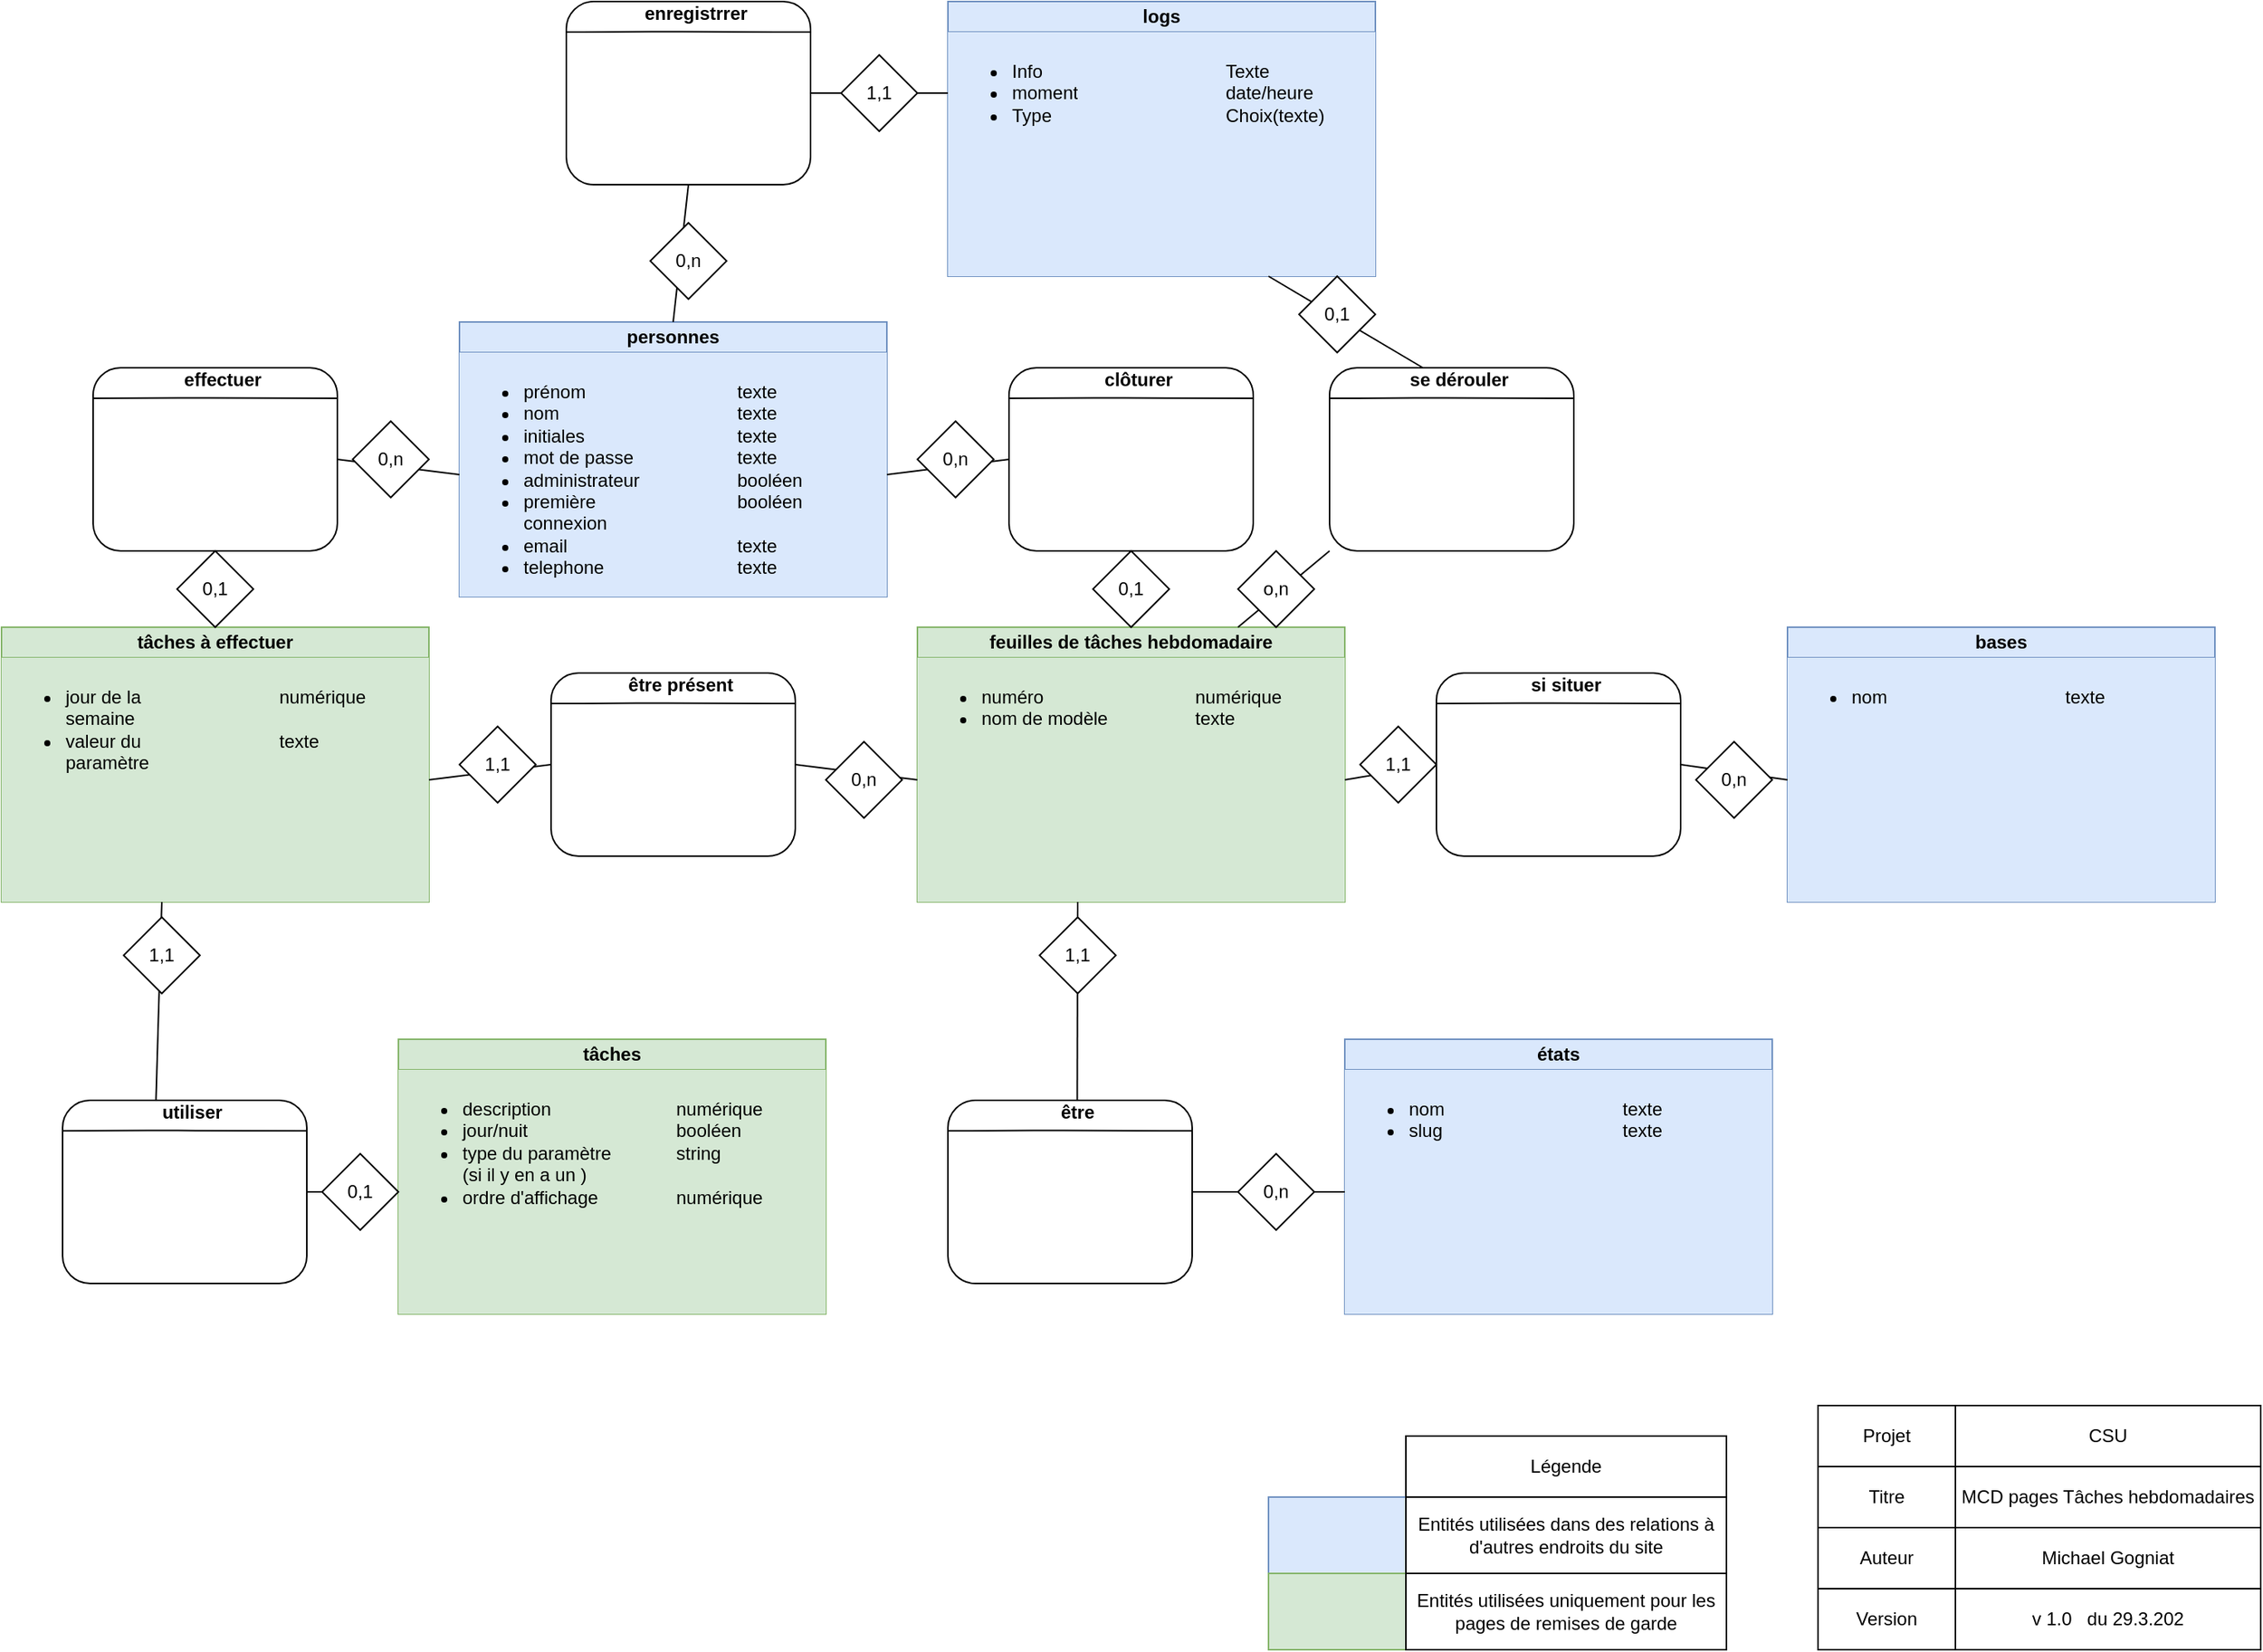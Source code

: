 <mxfile version="14.4.3" type="device"><diagram id="kCFvrSDgTSwZs-9DBKdq" name="Page-1"><mxGraphModel dx="5946" dy="2351" grid="1" gridSize="10" guides="1" tooltips="1" connect="1" arrows="1" fold="1" page="1" pageScale="1" pageWidth="1920" pageHeight="1200" math="0" shadow="0"><root><mxCell id="0"/><mxCell id="1" parent="0"/><mxCell id="uxbM6FC8pAgQJoMiEQ_j-111" value="Projet" style="rounded=0;whiteSpace=wrap;html=1;labelBackgroundColor=none;align=center;" parent="1" vertex="1"><mxGeometry x="-2520" y="-200" width="90" height="40" as="geometry"/></mxCell><mxCell id="uxbM6FC8pAgQJoMiEQ_j-113" value="Titre" style="rounded=0;whiteSpace=wrap;html=1;labelBackgroundColor=none;" parent="1" vertex="1"><mxGeometry x="-2520" y="-160" width="90" height="40" as="geometry"/></mxCell><mxCell id="uxbM6FC8pAgQJoMiEQ_j-114" value="Auteur" style="rounded=0;whiteSpace=wrap;html=1;labelBackgroundColor=none;" parent="1" vertex="1"><mxGeometry x="-2520" y="-120" width="90" height="40" as="geometry"/></mxCell><mxCell id="uxbM6FC8pAgQJoMiEQ_j-115" value="Version" style="rounded=0;whiteSpace=wrap;html=1;labelBackgroundColor=none;" parent="1" vertex="1"><mxGeometry x="-2520" y="-80" width="90" height="40" as="geometry"/></mxCell><mxCell id="uxbM6FC8pAgQJoMiEQ_j-116" value="MCD pages Tâches hebdomadaires" style="rounded=0;whiteSpace=wrap;html=1;labelBackgroundColor=none;align=center;" parent="1" vertex="1"><mxGeometry x="-2430" y="-160" width="200" height="40" as="geometry"/></mxCell><mxCell id="uxbM6FC8pAgQJoMiEQ_j-117" value="CSU" style="rounded=0;whiteSpace=wrap;html=1;labelBackgroundColor=none;" parent="1" vertex="1"><mxGeometry x="-2430" y="-200" width="200" height="40" as="geometry"/></mxCell><mxCell id="uxbM6FC8pAgQJoMiEQ_j-118" value="v 1.0&amp;nbsp; &amp;nbsp;du 29.3.202" style="rounded=0;whiteSpace=wrap;html=1;labelBackgroundColor=none;" parent="1" vertex="1"><mxGeometry x="-2430" y="-80" width="200" height="40" as="geometry"/></mxCell><mxCell id="uxbM6FC8pAgQJoMiEQ_j-119" value="Michael Gogniat" style="rounded=0;whiteSpace=wrap;html=1;labelBackgroundColor=none;" parent="1" vertex="1"><mxGeometry x="-2430" y="-120" width="200" height="40" as="geometry"/></mxCell><mxCell id="6km4f45n5zLwMDYIi9ON-10" value="&lt;div style=&quot;box-sizing: border-box ; width: 100% ; padding: 2px&quot;&gt;cv&lt;/div&gt;" style="verticalAlign=top;align=center;overflow=fill;html=1;rounded=0;shadow=0;comic=0;labelBackgroundColor=none;strokeColor=#82b366;strokeWidth=1;fillColor=#d5e8d4;fontFamily=Verdana;fontSize=12;" parent="1" vertex="1"><mxGeometry x="-3110" y="-710" width="280" height="180" as="geometry"/></mxCell><mxCell id="6km4f45n5zLwMDYIi9ON-11" value="&lt;b&gt;feuilles de tâches hebdomadaire&lt;/b&gt;" style="rounded=0;whiteSpace=wrap;html=1;fillColor=#d5e8d4;strokeColor=#82b366;" parent="1" vertex="1"><mxGeometry x="-3110" y="-710" width="280" height="20" as="geometry"/></mxCell><mxCell id="6km4f45n5zLwMDYIi9ON-12" value="&lt;ul&gt;&lt;li&gt;numéro&lt;/li&gt;&lt;li&gt;nom de modèle&lt;/li&gt;&lt;/ul&gt;" style="text;fillColor=#d5e8d4;html=1;whiteSpace=wrap;verticalAlign=top;overflow=hidden;" parent="1" vertex="1"><mxGeometry x="-3110" y="-690" width="140" height="160" as="geometry"/></mxCell><mxCell id="6km4f45n5zLwMDYIi9ON-13" value="&lt;ul&gt;&lt;li&gt;numérique&lt;/li&gt;&lt;li&gt;texte&lt;/li&gt;&lt;/ul&gt;" style="text;fillColor=#d5e8d4;html=1;whiteSpace=wrap;verticalAlign=top;overflow=hidden;" parent="1" vertex="1"><mxGeometry x="-2970" y="-690" width="140" height="160" as="geometry"/></mxCell><mxCell id="6km4f45n5zLwMDYIi9ON-14" value="" style="rounded=0;whiteSpace=wrap;html=1;fillColor=#d5e8d4;strokeColor=none;" parent="1" vertex="1"><mxGeometry x="-2970" y="-680" width="40" height="140" as="geometry"/></mxCell><mxCell id="6km4f45n5zLwMDYIi9ON-207" value="" style="rounded=0;whiteSpace=wrap;html=1;labelBackgroundColor=none;fillColor=#dae8fc;strokeColor=#6c8ebf;" parent="1" vertex="1"><mxGeometry x="-2880" y="-140" width="90" height="50" as="geometry"/></mxCell><mxCell id="6km4f45n5zLwMDYIi9ON-210" value="Entités utilisées dans des relations à d'autres endroits du site" style="rounded=0;whiteSpace=wrap;html=1;labelBackgroundColor=none;align=center;" parent="1" vertex="1"><mxGeometry x="-2790" y="-140" width="210" height="50" as="geometry"/></mxCell><mxCell id="6km4f45n5zLwMDYIi9ON-211" value="Légende" style="rounded=0;whiteSpace=wrap;html=1;labelBackgroundColor=none;" parent="1" vertex="1"><mxGeometry x="-2790" y="-180" width="210" height="40" as="geometry"/></mxCell><mxCell id="6km4f45n5zLwMDYIi9ON-214" value="" style="rounded=0;whiteSpace=wrap;html=1;labelBackgroundColor=none;fillColor=#d5e8d4;strokeColor=#82b366;" parent="1" vertex="1"><mxGeometry x="-2880" y="-90" width="90" height="50" as="geometry"/></mxCell><mxCell id="6km4f45n5zLwMDYIi9ON-215" value="Entités utilisées uniquement pour les pages de remises de garde" style="rounded=0;whiteSpace=wrap;html=1;labelBackgroundColor=none;align=center;" parent="1" vertex="1"><mxGeometry x="-2790" y="-90" width="210" height="50" as="geometry"/></mxCell><mxCell id="GlmSHvN99xaQFCz1haC4-1" value="&lt;div style=&quot;box-sizing: border-box ; width: 100% ; padding: 2px&quot;&gt;c&lt;/div&gt;" style="verticalAlign=top;align=center;overflow=fill;html=1;rounded=0;shadow=0;comic=0;labelBackgroundColor=none;strokeColor=#6c8ebf;strokeWidth=1;fillColor=#dae8fc;fontFamily=Verdana;fontSize=12;" vertex="1" parent="1"><mxGeometry x="-3410" y="-910" width="280" height="180" as="geometry"/></mxCell><mxCell id="GlmSHvN99xaQFCz1haC4-2" value="&lt;b&gt;personnes&lt;/b&gt;" style="rounded=0;whiteSpace=wrap;html=1;fillColor=#dae8fc;strokeColor=#6C8EBF;" vertex="1" parent="1"><mxGeometry x="-3410" y="-910" width="280" height="20" as="geometry"/></mxCell><mxCell id="GlmSHvN99xaQFCz1haC4-3" value="&lt;ul&gt;&lt;li&gt;prénom&lt;/li&gt;&lt;li&gt;nom&lt;/li&gt;&lt;li&gt;initiales&lt;/li&gt;&lt;li&gt;mot de passe&lt;/li&gt;&lt;li&gt;administrateur&lt;/li&gt;&lt;li&gt;première connexion&lt;/li&gt;&lt;li&gt;email&lt;/li&gt;&lt;li&gt;telephone&lt;/li&gt;&lt;/ul&gt;" style="text;fillColor=#dae8fc;html=1;whiteSpace=wrap;verticalAlign=top;overflow=hidden;" vertex="1" parent="1"><mxGeometry x="-3410" y="-890" width="140" height="160" as="geometry"/></mxCell><mxCell id="GlmSHvN99xaQFCz1haC4-4" value="&lt;ul&gt;&lt;li&gt;texte&lt;/li&gt;&lt;li&gt;texte&lt;/li&gt;&lt;li&gt;texte&lt;/li&gt;&lt;li&gt;texte&lt;/li&gt;&lt;li&gt;booléen&lt;/li&gt;&lt;li&gt;booléen&lt;/li&gt;&lt;li&gt;&amp;nbsp;&lt;/li&gt;&lt;li&gt;texte&lt;/li&gt;&lt;li&gt;texte&lt;/li&gt;&lt;/ul&gt;" style="text;fillColor=#dae8fc;html=1;whiteSpace=wrap;verticalAlign=top;overflow=hidden;" vertex="1" parent="1"><mxGeometry x="-3270" y="-890" width="140" height="160" as="geometry"/></mxCell><mxCell id="GlmSHvN99xaQFCz1haC4-5" value="" style="rounded=0;whiteSpace=wrap;html=1;fillColor=#dae8fc;strokeColor=none;" vertex="1" parent="1"><mxGeometry x="-3270" y="-880" width="40" height="140" as="geometry"/></mxCell><mxCell id="GlmSHvN99xaQFCz1haC4-6" value="&lt;div style=&quot;box-sizing: border-box ; width: 100% ; padding: 2px&quot;&gt;c&lt;/div&gt;" style="verticalAlign=top;align=center;overflow=fill;html=1;rounded=0;shadow=0;comic=0;labelBackgroundColor=none;strokeColor=#6c8ebf;strokeWidth=1;fillColor=#dae8fc;fontFamily=Verdana;fontSize=12;" vertex="1" parent="1"><mxGeometry x="-2540" y="-710" width="280" height="180" as="geometry"/></mxCell><mxCell id="GlmSHvN99xaQFCz1haC4-7" value="&lt;b&gt;bases&lt;/b&gt;" style="rounded=0;whiteSpace=wrap;html=1;fillColor=#dae8fc;strokeColor=#6C8EBF;" vertex="1" parent="1"><mxGeometry x="-2540" y="-710" width="280" height="20" as="geometry"/></mxCell><mxCell id="GlmSHvN99xaQFCz1haC4-8" value="&lt;ul&gt;&lt;li&gt;nom&lt;/li&gt;&lt;/ul&gt;" style="text;fillColor=#dae8fc;html=1;whiteSpace=wrap;verticalAlign=top;overflow=hidden;" vertex="1" parent="1"><mxGeometry x="-2540" y="-690" width="140" height="160" as="geometry"/></mxCell><mxCell id="GlmSHvN99xaQFCz1haC4-9" value="&lt;ul&gt;&lt;li&gt;texte&lt;br&gt;&lt;/li&gt;&lt;/ul&gt;" style="text;fillColor=#dae8fc;html=1;whiteSpace=wrap;verticalAlign=top;overflow=hidden;" vertex="1" parent="1"><mxGeometry x="-2400" y="-690" width="140" height="160" as="geometry"/></mxCell><mxCell id="GlmSHvN99xaQFCz1haC4-10" value="" style="rounded=0;whiteSpace=wrap;html=1;fillColor=#dae8fc;strokeColor=none;" vertex="1" parent="1"><mxGeometry x="-2400" y="-680" width="40" height="140" as="geometry"/></mxCell><mxCell id="GlmSHvN99xaQFCz1haC4-16" value="&lt;div style=&quot;box-sizing: border-box ; width: 100% ; padding: 2px&quot;&gt;c&lt;/div&gt;" style="verticalAlign=top;align=center;overflow=fill;html=1;rounded=0;shadow=0;comic=0;labelBackgroundColor=none;strokeColor=#6c8ebf;strokeWidth=1;fillColor=#dae8fc;fontFamily=Verdana;fontSize=12;" vertex="1" parent="1"><mxGeometry x="-2830" y="-440" width="280" height="180" as="geometry"/></mxCell><mxCell id="GlmSHvN99xaQFCz1haC4-17" value="&lt;b&gt;états&lt;/b&gt;" style="rounded=0;whiteSpace=wrap;html=1;fillColor=#dae8fc;strokeColor=#6c8ebf;" vertex="1" parent="1"><mxGeometry x="-2830" y="-440" width="280" height="20" as="geometry"/></mxCell><mxCell id="GlmSHvN99xaQFCz1haC4-18" value="&lt;ul&gt;&lt;li&gt;nom&lt;/li&gt;&lt;li&gt;slug&lt;/li&gt;&lt;/ul&gt;" style="text;fillColor=#dae8fc;html=1;whiteSpace=wrap;verticalAlign=top;overflow=hidden;" vertex="1" parent="1"><mxGeometry x="-2830" y="-420" width="140" height="160" as="geometry"/></mxCell><mxCell id="GlmSHvN99xaQFCz1haC4-19" value="&lt;ul&gt;&lt;li&gt;texte&lt;br&gt;&lt;/li&gt;&lt;li&gt;texte&lt;/li&gt;&lt;/ul&gt;" style="text;fillColor=#dae8fc;html=1;whiteSpace=wrap;verticalAlign=top;overflow=hidden;" vertex="1" parent="1"><mxGeometry x="-2690" y="-420" width="140" height="160" as="geometry"/></mxCell><mxCell id="GlmSHvN99xaQFCz1haC4-20" value="" style="rounded=0;whiteSpace=wrap;html=1;fillColor=#dae8fc;strokeColor=none;" vertex="1" parent="1"><mxGeometry x="-2690" y="-410" width="40" height="140" as="geometry"/></mxCell><mxCell id="GlmSHvN99xaQFCz1haC4-24" value="&lt;div style=&quot;box-sizing: border-box ; width: 100% ; padding: 2px&quot;&gt;cv&lt;/div&gt;" style="verticalAlign=top;align=center;overflow=fill;html=1;rounded=0;shadow=0;comic=0;labelBackgroundColor=none;strokeColor=#6c8ebf;strokeWidth=1;fillColor=#dae8fc;fontFamily=Verdana;fontSize=12;" vertex="1" parent="1"><mxGeometry x="-3090" y="-1120" width="280" height="180" as="geometry"/></mxCell><mxCell id="GlmSHvN99xaQFCz1haC4-25" value="&lt;b&gt;logs&lt;/b&gt;" style="rounded=0;whiteSpace=wrap;html=1;fillColor=#dae8fc;strokeColor=#6c8ebf;" vertex="1" parent="1"><mxGeometry x="-3090" y="-1120" width="280" height="20" as="geometry"/></mxCell><mxCell id="GlmSHvN99xaQFCz1haC4-26" value="&lt;ul&gt;&lt;li&gt;Info&lt;/li&gt;&lt;li&gt;moment&lt;/li&gt;&lt;li&gt;Type&lt;/li&gt;&lt;/ul&gt;" style="text;fillColor=#dae8fc;html=1;whiteSpace=wrap;verticalAlign=top;overflow=hidden;" vertex="1" parent="1"><mxGeometry x="-3090" y="-1100" width="140" height="160" as="geometry"/></mxCell><mxCell id="GlmSHvN99xaQFCz1haC4-27" value="&lt;ul&gt;&lt;li&gt;Texte&lt;/li&gt;&lt;li&gt;date/heure&lt;/li&gt;&lt;li&gt;Choix(texte)&lt;/li&gt;&lt;/ul&gt;" style="text;fillColor=#dae8fc;html=1;whiteSpace=wrap;verticalAlign=top;overflow=hidden;" vertex="1" parent="1"><mxGeometry x="-2950" y="-1100" width="140" height="160" as="geometry"/></mxCell><mxCell id="GlmSHvN99xaQFCz1haC4-28" value="" style="rounded=0;whiteSpace=wrap;html=1;fillColor=#dae8fc;strokeColor=none;" vertex="1" parent="1"><mxGeometry x="-2950" y="-1090" width="40" height="140" as="geometry"/></mxCell><mxCell id="GlmSHvN99xaQFCz1haC4-29" value="&lt;div style=&quot;box-sizing: border-box ; width: 100% ; padding: 2px&quot;&gt;cv&lt;/div&gt;" style="verticalAlign=top;align=center;overflow=fill;html=1;rounded=0;shadow=0;comic=0;labelBackgroundColor=none;strokeColor=#82b366;strokeWidth=1;fillColor=#d5e8d4;fontFamily=Verdana;fontSize=12;" vertex="1" parent="1"><mxGeometry x="-3450" y="-440" width="280" height="180" as="geometry"/></mxCell><mxCell id="GlmSHvN99xaQFCz1haC4-30" value="&lt;b&gt;tâches&lt;/b&gt;" style="rounded=0;whiteSpace=wrap;html=1;fillColor=#d5e8d4;strokeColor=#82b366;" vertex="1" parent="1"><mxGeometry x="-3450" y="-440" width="280" height="20" as="geometry"/></mxCell><mxCell id="GlmSHvN99xaQFCz1haC4-31" value="&lt;ul&gt;&lt;li&gt;description&lt;/li&gt;&lt;li&gt;jour/nuit&lt;/li&gt;&lt;li&gt;type du paramètre (si il y en a un )&lt;/li&gt;&lt;li&gt;ordre d'affichage&lt;/li&gt;&lt;/ul&gt;" style="text;fillColor=#d5e8d4;html=1;whiteSpace=wrap;verticalAlign=top;overflow=hidden;" vertex="1" parent="1"><mxGeometry x="-3450" y="-420" width="140" height="160" as="geometry"/></mxCell><mxCell id="GlmSHvN99xaQFCz1haC4-32" value="&lt;ul&gt;&lt;li&gt;numérique&lt;/li&gt;&lt;li&gt;booléen&lt;/li&gt;&lt;li&gt;string&lt;/li&gt;&lt;li&gt;&amp;nbsp;&lt;/li&gt;&lt;li&gt;numérique&lt;/li&gt;&lt;/ul&gt;" style="text;fillColor=#d5e8d4;html=1;whiteSpace=wrap;verticalAlign=top;overflow=hidden;" vertex="1" parent="1"><mxGeometry x="-3310" y="-420" width="140" height="160" as="geometry"/></mxCell><mxCell id="GlmSHvN99xaQFCz1haC4-33" value="" style="rounded=0;whiteSpace=wrap;html=1;fillColor=#d5e8d4;strokeColor=none;" vertex="1" parent="1"><mxGeometry x="-3310" y="-410" width="40" height="140" as="geometry"/></mxCell><mxCell id="GlmSHvN99xaQFCz1haC4-36" value="" style="endArrow=none;html=1;entryX=1;entryY=0.5;entryDx=0;entryDy=0;exitX=0;exitY=0.5;exitDx=0;exitDy=0;" edge="1" parent="1" source="GlmSHvN99xaQFCz1haC4-18" target="GlmSHvN99xaQFCz1haC4-76"><mxGeometry width="50" height="50" relative="1" as="geometry"><mxPoint x="-2960.0" y="-700" as="sourcePoint"/><mxPoint x="-2960.0" y="-840" as="targetPoint"/></mxGeometry></mxCell><mxCell id="GlmSHvN99xaQFCz1haC4-37" value="c" style="group" vertex="1" connectable="0" parent="1"><mxGeometry x="-3670" y="-400" width="160" height="120" as="geometry"/></mxCell><mxCell id="GlmSHvN99xaQFCz1haC4-38" value="" style="rounded=1;whiteSpace=wrap;html=1;" vertex="1" parent="GlmSHvN99xaQFCz1haC4-37"><mxGeometry width="160" height="120" as="geometry"/></mxCell><mxCell id="GlmSHvN99xaQFCz1haC4-39" value="&lt;b&gt;utiliser&lt;/b&gt;" style="text;html=1;strokeColor=none;fillColor=none;align=center;verticalAlign=middle;whiteSpace=wrap;rounded=0;" vertex="1" parent="GlmSHvN99xaQFCz1haC4-37"><mxGeometry x="37.647" width="94.118" height="16.002" as="geometry"/></mxCell><mxCell id="GlmSHvN99xaQFCz1haC4-40" value="" style="endArrow=none;html=1;entryX=1;entryY=0.167;entryDx=0;entryDy=0;entryPerimeter=0;exitX=0;exitY=0.167;exitDx=0;exitDy=0;exitPerimeter=0;" edge="1" parent="GlmSHvN99xaQFCz1haC4-37" source="GlmSHvN99xaQFCz1haC4-38" target="GlmSHvN99xaQFCz1haC4-38"><mxGeometry width="50" height="50" relative="1" as="geometry"><mxPoint x="386.667" y="-204" as="sourcePoint"/><mxPoint x="480" y="-204" as="targetPoint"/><Array as="points"><mxPoint x="65.882" y="19.765"/></Array></mxGeometry></mxCell><mxCell id="GlmSHvN99xaQFCz1haC4-41" value="&lt;div style=&quot;box-sizing: border-box ; width: 100% ; padding: 2px&quot;&gt;cv&lt;/div&gt;" style="verticalAlign=top;align=center;overflow=fill;html=1;rounded=0;shadow=0;comic=0;labelBackgroundColor=none;strokeColor=#82b366;strokeWidth=1;fillColor=#d5e8d4;fontFamily=Verdana;fontSize=12;" vertex="1" parent="1"><mxGeometry x="-3710" y="-710" width="280" height="180" as="geometry"/></mxCell><mxCell id="GlmSHvN99xaQFCz1haC4-42" value="&lt;b&gt;tâches à effectuer&lt;/b&gt;" style="rounded=0;whiteSpace=wrap;html=1;fillColor=#d5e8d4;strokeColor=#82b366;" vertex="1" parent="1"><mxGeometry x="-3710" y="-710" width="280" height="20" as="geometry"/></mxCell><mxCell id="GlmSHvN99xaQFCz1haC4-43" value="&lt;ul&gt;&lt;li&gt;jour de la semaine&lt;/li&gt;&lt;li&gt;valeur du paramètre&lt;/li&gt;&lt;/ul&gt;" style="text;fillColor=#d5e8d4;html=1;whiteSpace=wrap;verticalAlign=top;overflow=hidden;" vertex="1" parent="1"><mxGeometry x="-3710" y="-690" width="140" height="160" as="geometry"/></mxCell><mxCell id="GlmSHvN99xaQFCz1haC4-44" value="&lt;ul&gt;&lt;li&gt;numérique&lt;/li&gt;&lt;li&gt;&amp;nbsp;&lt;/li&gt;&lt;li&gt;texte&lt;/li&gt;&lt;/ul&gt;" style="text;fillColor=#d5e8d4;html=1;whiteSpace=wrap;verticalAlign=top;overflow=hidden;" vertex="1" parent="1"><mxGeometry x="-3570" y="-690" width="140" height="160" as="geometry"/></mxCell><mxCell id="GlmSHvN99xaQFCz1haC4-45" value="" style="rounded=0;whiteSpace=wrap;html=1;fillColor=#d5e8d4;strokeColor=none;" vertex="1" parent="1"><mxGeometry x="-3570" y="-680" width="40" height="140" as="geometry"/></mxCell><mxCell id="GlmSHvN99xaQFCz1haC4-46" value="c" style="group" vertex="1" connectable="0" parent="1"><mxGeometry x="-3350" y="-680" width="160" height="120" as="geometry"/></mxCell><mxCell id="GlmSHvN99xaQFCz1haC4-47" value="" style="rounded=1;whiteSpace=wrap;html=1;" vertex="1" parent="GlmSHvN99xaQFCz1haC4-46"><mxGeometry width="160" height="120" as="geometry"/></mxCell><mxCell id="GlmSHvN99xaQFCz1haC4-48" value="&lt;b&gt;être présent&lt;/b&gt;" style="text;html=1;strokeColor=none;fillColor=none;align=center;verticalAlign=middle;whiteSpace=wrap;rounded=0;" vertex="1" parent="GlmSHvN99xaQFCz1haC4-46"><mxGeometry x="37.647" width="94.118" height="16.002" as="geometry"/></mxCell><mxCell id="GlmSHvN99xaQFCz1haC4-49" value="" style="endArrow=none;html=1;entryX=1;entryY=0.167;entryDx=0;entryDy=0;entryPerimeter=0;exitX=0;exitY=0.167;exitDx=0;exitDy=0;exitPerimeter=0;" edge="1" parent="GlmSHvN99xaQFCz1haC4-46" source="GlmSHvN99xaQFCz1haC4-47" target="GlmSHvN99xaQFCz1haC4-47"><mxGeometry width="50" height="50" relative="1" as="geometry"><mxPoint x="386.667" y="-204" as="sourcePoint"/><mxPoint x="480" y="-204" as="targetPoint"/><Array as="points"><mxPoint x="65.882" y="19.765"/></Array></mxGeometry></mxCell><mxCell id="GlmSHvN99xaQFCz1haC4-50" value="c" style="group" vertex="1" connectable="0" parent="1"><mxGeometry x="-3650" y="-880" width="160" height="120" as="geometry"/></mxCell><mxCell id="GlmSHvN99xaQFCz1haC4-51" value="" style="rounded=1;whiteSpace=wrap;html=1;" vertex="1" parent="GlmSHvN99xaQFCz1haC4-50"><mxGeometry width="160" height="120" as="geometry"/></mxCell><mxCell id="GlmSHvN99xaQFCz1haC4-52" value="&lt;b&gt;effectuer&lt;/b&gt;" style="text;html=1;strokeColor=none;fillColor=none;align=center;verticalAlign=middle;whiteSpace=wrap;rounded=0;" vertex="1" parent="GlmSHvN99xaQFCz1haC4-50"><mxGeometry x="37.647" width="94.118" height="16.002" as="geometry"/></mxCell><mxCell id="GlmSHvN99xaQFCz1haC4-53" value="" style="endArrow=none;html=1;entryX=1;entryY=0.167;entryDx=0;entryDy=0;entryPerimeter=0;exitX=0;exitY=0.167;exitDx=0;exitDy=0;exitPerimeter=0;" edge="1" parent="GlmSHvN99xaQFCz1haC4-50" source="GlmSHvN99xaQFCz1haC4-51" target="GlmSHvN99xaQFCz1haC4-51"><mxGeometry width="50" height="50" relative="1" as="geometry"><mxPoint x="386.667" y="-204" as="sourcePoint"/><mxPoint x="480" y="-204" as="targetPoint"/><Array as="points"><mxPoint x="65.882" y="19.765"/></Array></mxGeometry></mxCell><mxCell id="GlmSHvN99xaQFCz1haC4-54" value="c" style="group" vertex="1" connectable="0" parent="1"><mxGeometry x="-3050" y="-880" width="160" height="120" as="geometry"/></mxCell><mxCell id="GlmSHvN99xaQFCz1haC4-55" value="" style="rounded=1;whiteSpace=wrap;html=1;" vertex="1" parent="GlmSHvN99xaQFCz1haC4-54"><mxGeometry width="160" height="120" as="geometry"/></mxCell><mxCell id="GlmSHvN99xaQFCz1haC4-56" value="&lt;b&gt;clôturer&lt;/b&gt;" style="text;html=1;strokeColor=none;fillColor=none;align=center;verticalAlign=middle;whiteSpace=wrap;rounded=0;" vertex="1" parent="GlmSHvN99xaQFCz1haC4-54"><mxGeometry x="37.647" width="94.118" height="16.002" as="geometry"/></mxCell><mxCell id="GlmSHvN99xaQFCz1haC4-57" value="" style="endArrow=none;html=1;entryX=1;entryY=0.167;entryDx=0;entryDy=0;entryPerimeter=0;exitX=0;exitY=0.167;exitDx=0;exitDy=0;exitPerimeter=0;" edge="1" parent="GlmSHvN99xaQFCz1haC4-54" source="GlmSHvN99xaQFCz1haC4-55" target="GlmSHvN99xaQFCz1haC4-55"><mxGeometry width="50" height="50" relative="1" as="geometry"><mxPoint x="386.667" y="-204" as="sourcePoint"/><mxPoint x="480" y="-204" as="targetPoint"/><Array as="points"><mxPoint x="65.882" y="19.765"/></Array></mxGeometry></mxCell><mxCell id="GlmSHvN99xaQFCz1haC4-58" value="" style="endArrow=none;html=1;entryX=0.5;entryY=1;entryDx=0;entryDy=0;exitX=0.5;exitY=0;exitDx=0;exitDy=0;" edge="1" parent="1" source="GlmSHvN99xaQFCz1haC4-42" target="GlmSHvN99xaQFCz1haC4-51"><mxGeometry width="50" height="50" relative="1" as="geometry"><mxPoint x="-3880" y="-760" as="sourcePoint"/><mxPoint x="-3830" y="-810" as="targetPoint"/></mxGeometry></mxCell><mxCell id="GlmSHvN99xaQFCz1haC4-59" value="" style="endArrow=none;html=1;entryX=1;entryY=0.5;entryDx=0;entryDy=0;exitX=0;exitY=0.5;exitDx=0;exitDy=0;" edge="1" parent="1" source="GlmSHvN99xaQFCz1haC4-3" target="GlmSHvN99xaQFCz1haC4-51"><mxGeometry width="50" height="50" relative="1" as="geometry"><mxPoint x="-3560" y="-700" as="sourcePoint"/><mxPoint x="-3550" y="-740" as="targetPoint"/></mxGeometry></mxCell><mxCell id="GlmSHvN99xaQFCz1haC4-60" value="" style="endArrow=none;html=1;entryX=1;entryY=0.5;entryDx=0;entryDy=0;exitX=0;exitY=0.5;exitDx=0;exitDy=0;" edge="1" parent="1" source="GlmSHvN99xaQFCz1haC4-55" target="GlmSHvN99xaQFCz1haC4-4"><mxGeometry width="50" height="50" relative="1" as="geometry"><mxPoint x="-3400.0" y="-800" as="sourcePoint"/><mxPoint x="-3470" y="-800" as="targetPoint"/></mxGeometry></mxCell><mxCell id="GlmSHvN99xaQFCz1haC4-61" value="" style="endArrow=none;html=1;entryX=0.5;entryY=0;entryDx=0;entryDy=0;exitX=0.5;exitY=1;exitDx=0;exitDy=0;" edge="1" parent="1" source="GlmSHvN99xaQFCz1haC4-55" target="6km4f45n5zLwMDYIi9ON-11"><mxGeometry width="50" height="50" relative="1" as="geometry"><mxPoint x="-3390.0" y="-790" as="sourcePoint"/><mxPoint x="-3460" y="-790" as="targetPoint"/></mxGeometry></mxCell><mxCell id="GlmSHvN99xaQFCz1haC4-62" value="" style="endArrow=none;html=1;entryX=1;entryY=0.5;entryDx=0;entryDy=0;exitX=0;exitY=0.5;exitDx=0;exitDy=0;" edge="1" parent="1" source="GlmSHvN99xaQFCz1haC4-47" target="GlmSHvN99xaQFCz1haC4-44"><mxGeometry width="50" height="50" relative="1" as="geometry"><mxPoint x="-3380.0" y="-780" as="sourcePoint"/><mxPoint x="-3450" y="-780" as="targetPoint"/></mxGeometry></mxCell><mxCell id="GlmSHvN99xaQFCz1haC4-63" value="" style="endArrow=none;html=1;entryX=1;entryY=0.5;entryDx=0;entryDy=0;exitX=0;exitY=0.5;exitDx=0;exitDy=0;" edge="1" parent="1" source="6km4f45n5zLwMDYIi9ON-12" target="GlmSHvN99xaQFCz1haC4-47"><mxGeometry width="50" height="50" relative="1" as="geometry"><mxPoint x="-3370.0" y="-770" as="sourcePoint"/><mxPoint x="-3440" y="-770" as="targetPoint"/></mxGeometry></mxCell><mxCell id="GlmSHvN99xaQFCz1haC4-64" value="" style="endArrow=none;html=1;entryX=0.75;entryY=1;entryDx=0;entryDy=0;exitX=0.25;exitY=0;exitDx=0;exitDy=0;" edge="1" parent="1" source="GlmSHvN99xaQFCz1haC4-39" target="GlmSHvN99xaQFCz1haC4-43"><mxGeometry width="50" height="50" relative="1" as="geometry"><mxPoint x="-3360.0" y="-760" as="sourcePoint"/><mxPoint x="-3430" y="-760" as="targetPoint"/></mxGeometry></mxCell><mxCell id="GlmSHvN99xaQFCz1haC4-65" value="" style="endArrow=none;html=1;entryX=1;entryY=0.5;entryDx=0;entryDy=0;exitX=0;exitY=0.5;exitDx=0;exitDy=0;" edge="1" parent="1" source="GlmSHvN99xaQFCz1haC4-31" target="GlmSHvN99xaQFCz1haC4-38"><mxGeometry width="50" height="50" relative="1" as="geometry"><mxPoint x="-3350.0" y="-750" as="sourcePoint"/><mxPoint x="-3420" y="-750" as="targetPoint"/></mxGeometry></mxCell><mxCell id="GlmSHvN99xaQFCz1haC4-70" value="c" style="group" vertex="1" connectable="0" parent="1"><mxGeometry x="-2840" y="-880" width="160" height="120" as="geometry"/></mxCell><mxCell id="GlmSHvN99xaQFCz1haC4-71" value="" style="rounded=1;whiteSpace=wrap;html=1;" vertex="1" parent="GlmSHvN99xaQFCz1haC4-70"><mxGeometry width="160" height="120" as="geometry"/></mxCell><mxCell id="GlmSHvN99xaQFCz1haC4-72" value="&lt;b&gt;se dérouler&lt;/b&gt;" style="text;html=1;strokeColor=none;fillColor=none;align=center;verticalAlign=middle;whiteSpace=wrap;rounded=0;" vertex="1" parent="GlmSHvN99xaQFCz1haC4-70"><mxGeometry x="37.647" width="94.118" height="16.002" as="geometry"/></mxCell><mxCell id="GlmSHvN99xaQFCz1haC4-73" value="" style="endArrow=none;html=1;entryX=1;entryY=0.167;entryDx=0;entryDy=0;entryPerimeter=0;exitX=0;exitY=0.167;exitDx=0;exitDy=0;exitPerimeter=0;" edge="1" parent="GlmSHvN99xaQFCz1haC4-70" source="GlmSHvN99xaQFCz1haC4-71" target="GlmSHvN99xaQFCz1haC4-71"><mxGeometry width="50" height="50" relative="1" as="geometry"><mxPoint x="386.667" y="-204" as="sourcePoint"/><mxPoint x="480" y="-204" as="targetPoint"/><Array as="points"><mxPoint x="65.882" y="19.765"/></Array></mxGeometry></mxCell><mxCell id="GlmSHvN99xaQFCz1haC4-75" value="c" style="group" vertex="1" connectable="0" parent="1"><mxGeometry x="-3090" y="-400" width="160" height="120" as="geometry"/></mxCell><mxCell id="GlmSHvN99xaQFCz1haC4-76" value="" style="rounded=1;whiteSpace=wrap;html=1;" vertex="1" parent="GlmSHvN99xaQFCz1haC4-75"><mxGeometry width="160" height="120" as="geometry"/></mxCell><mxCell id="GlmSHvN99xaQFCz1haC4-77" value="&lt;b&gt;être&lt;/b&gt;" style="text;html=1;strokeColor=none;fillColor=none;align=center;verticalAlign=middle;whiteSpace=wrap;rounded=0;" vertex="1" parent="GlmSHvN99xaQFCz1haC4-75"><mxGeometry x="37.647" width="94.118" height="16.002" as="geometry"/></mxCell><mxCell id="GlmSHvN99xaQFCz1haC4-78" value="" style="endArrow=none;html=1;entryX=1;entryY=0.167;entryDx=0;entryDy=0;entryPerimeter=0;exitX=0;exitY=0.167;exitDx=0;exitDy=0;exitPerimeter=0;" edge="1" parent="GlmSHvN99xaQFCz1haC4-75" source="GlmSHvN99xaQFCz1haC4-76" target="GlmSHvN99xaQFCz1haC4-76"><mxGeometry width="50" height="50" relative="1" as="geometry"><mxPoint x="386.667" y="-204" as="sourcePoint"/><mxPoint x="480" y="-204" as="targetPoint"/><Array as="points"><mxPoint x="65.882" y="19.765"/></Array></mxGeometry></mxCell><mxCell id="GlmSHvN99xaQFCz1haC4-79" value="" style="endArrow=none;html=1;entryX=0.75;entryY=1;entryDx=0;entryDy=0;exitX=0.5;exitY=0;exitDx=0;exitDy=0;" edge="1" parent="1" source="GlmSHvN99xaQFCz1haC4-77" target="6km4f45n5zLwMDYIi9ON-12"><mxGeometry width="50" height="50" relative="1" as="geometry"><mxPoint x="-3440" y="-330" as="sourcePoint"/><mxPoint x="-3500" y="-330" as="targetPoint"/></mxGeometry></mxCell><mxCell id="GlmSHvN99xaQFCz1haC4-80" value="c" style="group" vertex="1" connectable="0" parent="1"><mxGeometry x="-2770" y="-680" width="160" height="120" as="geometry"/></mxCell><mxCell id="GlmSHvN99xaQFCz1haC4-81" value="" style="rounded=1;whiteSpace=wrap;html=1;" vertex="1" parent="GlmSHvN99xaQFCz1haC4-80"><mxGeometry width="160" height="120" as="geometry"/></mxCell><mxCell id="GlmSHvN99xaQFCz1haC4-82" value="&lt;b&gt;si situer&lt;/b&gt;" style="text;html=1;strokeColor=none;fillColor=none;align=center;verticalAlign=middle;whiteSpace=wrap;rounded=0;" vertex="1" parent="GlmSHvN99xaQFCz1haC4-80"><mxGeometry x="37.647" width="94.118" height="16.002" as="geometry"/></mxCell><mxCell id="GlmSHvN99xaQFCz1haC4-83" value="" style="endArrow=none;html=1;entryX=1;entryY=0.167;entryDx=0;entryDy=0;entryPerimeter=0;exitX=0;exitY=0.167;exitDx=0;exitDy=0;exitPerimeter=0;" edge="1" parent="GlmSHvN99xaQFCz1haC4-80" source="GlmSHvN99xaQFCz1haC4-81" target="GlmSHvN99xaQFCz1haC4-81"><mxGeometry width="50" height="50" relative="1" as="geometry"><mxPoint x="386.667" y="-204" as="sourcePoint"/><mxPoint x="480" y="-204" as="targetPoint"/><Array as="points"><mxPoint x="65.882" y="19.765"/></Array></mxGeometry></mxCell><mxCell id="GlmSHvN99xaQFCz1haC4-84" value="" style="endArrow=none;html=1;entryX=0;entryY=0.5;entryDx=0;entryDy=0;exitX=1;exitY=0.5;exitDx=0;exitDy=0;" edge="1" parent="1" source="6km4f45n5zLwMDYIi9ON-13" target="GlmSHvN99xaQFCz1haC4-81"><mxGeometry width="50" height="50" relative="1" as="geometry"><mxPoint x="-3040" y="-810" as="sourcePoint"/><mxPoint x="-3120" y="-800" as="targetPoint"/></mxGeometry></mxCell><mxCell id="GlmSHvN99xaQFCz1haC4-85" value="" style="endArrow=none;html=1;entryX=1;entryY=0.5;entryDx=0;entryDy=0;exitX=0;exitY=0.5;exitDx=0;exitDy=0;" edge="1" parent="1" source="GlmSHvN99xaQFCz1haC4-8" target="GlmSHvN99xaQFCz1haC4-81"><mxGeometry width="50" height="50" relative="1" as="geometry"><mxPoint x="-2820" y="-600" as="sourcePoint"/><mxPoint x="-2760" y="-610" as="targetPoint"/></mxGeometry></mxCell><mxCell id="GlmSHvN99xaQFCz1haC4-86" value="" style="endArrow=none;html=1;entryX=0.75;entryY=0;entryDx=0;entryDy=0;exitX=0;exitY=1;exitDx=0;exitDy=0;" edge="1" parent="1" source="GlmSHvN99xaQFCz1haC4-71" target="6km4f45n5zLwMDYIi9ON-11"><mxGeometry width="50" height="50" relative="1" as="geometry"><mxPoint x="-2960" y="-750" as="sourcePoint"/><mxPoint x="-2960" y="-700" as="targetPoint"/></mxGeometry></mxCell><mxCell id="GlmSHvN99xaQFCz1haC4-87" value="" style="endArrow=none;html=1;exitX=0.5;exitY=1;exitDx=0;exitDy=0;entryX=0.25;entryY=0;entryDx=0;entryDy=0;" edge="1" parent="1" source="GlmSHvN99xaQFCz1haC4-27" target="GlmSHvN99xaQFCz1haC4-72"><mxGeometry width="50" height="50" relative="1" as="geometry"><mxPoint x="-2770" y="-930" as="sourcePoint"/><mxPoint x="-2650" y="-850" as="targetPoint"/></mxGeometry></mxCell><mxCell id="GlmSHvN99xaQFCz1haC4-88" value="" style="endArrow=none;html=1;exitX=0;exitY=0.25;exitDx=0;exitDy=0;entryX=1;entryY=0.5;entryDx=0;entryDy=0;" edge="1" parent="1" source="GlmSHvN99xaQFCz1haC4-26" target="GlmSHvN99xaQFCz1haC4-91"><mxGeometry width="50" height="50" relative="1" as="geometry"><mxPoint x="-3310" y="-1230.0" as="sourcePoint"/><mxPoint x="-3420" y="-1150.0" as="targetPoint"/></mxGeometry></mxCell><mxCell id="GlmSHvN99xaQFCz1haC4-90" value="c" style="group" vertex="1" connectable="0" parent="1"><mxGeometry x="-3340" y="-1120" width="160" height="120" as="geometry"/></mxCell><mxCell id="GlmSHvN99xaQFCz1haC4-91" value="" style="rounded=1;whiteSpace=wrap;html=1;" vertex="1" parent="GlmSHvN99xaQFCz1haC4-90"><mxGeometry width="160" height="120" as="geometry"/></mxCell><mxCell id="GlmSHvN99xaQFCz1haC4-92" value="&lt;b&gt;enregistrrer&lt;/b&gt;" style="text;html=1;strokeColor=none;fillColor=none;align=center;verticalAlign=middle;whiteSpace=wrap;rounded=0;" vertex="1" parent="GlmSHvN99xaQFCz1haC4-90"><mxGeometry x="37.647" width="94.118" height="16.002" as="geometry"/></mxCell><mxCell id="GlmSHvN99xaQFCz1haC4-93" value="" style="endArrow=none;html=1;entryX=1;entryY=0.167;entryDx=0;entryDy=0;entryPerimeter=0;exitX=0;exitY=0.167;exitDx=0;exitDy=0;exitPerimeter=0;" edge="1" parent="GlmSHvN99xaQFCz1haC4-90" source="GlmSHvN99xaQFCz1haC4-91" target="GlmSHvN99xaQFCz1haC4-91"><mxGeometry width="50" height="50" relative="1" as="geometry"><mxPoint x="386.667" y="-204" as="sourcePoint"/><mxPoint x="480" y="-204" as="targetPoint"/><Array as="points"><mxPoint x="65.882" y="19.765"/></Array></mxGeometry></mxCell><mxCell id="GlmSHvN99xaQFCz1haC4-94" value="" style="endArrow=none;html=1;entryX=0.5;entryY=1;entryDx=0;entryDy=0;exitX=0.5;exitY=0;exitDx=0;exitDy=0;" edge="1" parent="1" source="GlmSHvN99xaQFCz1haC4-2" target="GlmSHvN99xaQFCz1haC4-91"><mxGeometry width="50" height="50" relative="1" as="geometry"><mxPoint x="-3400" y="-800" as="sourcePoint"/><mxPoint x="-3480" y="-810" as="targetPoint"/></mxGeometry></mxCell><mxCell id="GlmSHvN99xaQFCz1haC4-95" value="" style="rhombus;whiteSpace=wrap;html=1;strokeColor=#000000;fillColor=#ffffff;" vertex="1" parent="1"><mxGeometry x="-2600" y="-635" width="50" height="50" as="geometry"/></mxCell><mxCell id="GlmSHvN99xaQFCz1haC4-96" value="0,n" style="text;html=1;strokeColor=none;fillColor=none;align=center;verticalAlign=middle;whiteSpace=wrap;rounded=0;" vertex="1" parent="1"><mxGeometry x="-2590" y="-620" width="30" height="20" as="geometry"/></mxCell><mxCell id="GlmSHvN99xaQFCz1haC4-99" value="" style="rhombus;whiteSpace=wrap;html=1;strokeColor=#000000;fillColor=#ffffff;" vertex="1" parent="1"><mxGeometry x="-2820" y="-645" width="50" height="50" as="geometry"/></mxCell><mxCell id="GlmSHvN99xaQFCz1haC4-100" value="1,1" style="text;html=1;strokeColor=none;fillColor=none;align=center;verticalAlign=middle;whiteSpace=wrap;rounded=0;" vertex="1" parent="1"><mxGeometry x="-2810" y="-630" width="30" height="20" as="geometry"/></mxCell><mxCell id="GlmSHvN99xaQFCz1haC4-101" value="" style="rhombus;whiteSpace=wrap;html=1;strokeColor=#000000;fillColor=#ffffff;" vertex="1" parent="1"><mxGeometry x="-2900" y="-760" width="50" height="50" as="geometry"/></mxCell><mxCell id="GlmSHvN99xaQFCz1haC4-102" value="o,n" style="text;html=1;strokeColor=none;fillColor=none;align=center;verticalAlign=middle;whiteSpace=wrap;rounded=0;" vertex="1" parent="1"><mxGeometry x="-2890" y="-745" width="30" height="20" as="geometry"/></mxCell><mxCell id="GlmSHvN99xaQFCz1haC4-103" value="" style="rhombus;whiteSpace=wrap;html=1;strokeColor=#000000;fillColor=#ffffff;" vertex="1" parent="1"><mxGeometry x="-2995" y="-760" width="50" height="50" as="geometry"/></mxCell><mxCell id="GlmSHvN99xaQFCz1haC4-104" value="0,1" style="text;html=1;strokeColor=none;fillColor=none;align=center;verticalAlign=middle;whiteSpace=wrap;rounded=0;" vertex="1" parent="1"><mxGeometry x="-2985" y="-745" width="30" height="20" as="geometry"/></mxCell><mxCell id="GlmSHvN99xaQFCz1haC4-105" value="" style="rhombus;whiteSpace=wrap;html=1;strokeColor=#000000;fillColor=#ffffff;" vertex="1" parent="1"><mxGeometry x="-3030" y="-520" width="50" height="50" as="geometry"/></mxCell><mxCell id="GlmSHvN99xaQFCz1haC4-106" value="1,1" style="text;html=1;strokeColor=none;fillColor=none;align=center;verticalAlign=middle;whiteSpace=wrap;rounded=0;" vertex="1" parent="1"><mxGeometry x="-3020" y="-505" width="30" height="20" as="geometry"/></mxCell><mxCell id="GlmSHvN99xaQFCz1haC4-107" value="" style="rhombus;whiteSpace=wrap;html=1;strokeColor=#000000;fillColor=#ffffff;" vertex="1" parent="1"><mxGeometry x="-3170" y="-635" width="50" height="50" as="geometry"/></mxCell><mxCell id="GlmSHvN99xaQFCz1haC4-108" value="0,n" style="text;html=1;strokeColor=none;fillColor=none;align=center;verticalAlign=middle;whiteSpace=wrap;rounded=0;" vertex="1" parent="1"><mxGeometry x="-3160" y="-620" width="30" height="20" as="geometry"/></mxCell><mxCell id="GlmSHvN99xaQFCz1haC4-109" value="" style="rhombus;whiteSpace=wrap;html=1;strokeColor=#000000;fillColor=#ffffff;" vertex="1" parent="1"><mxGeometry x="-3110" y="-845" width="50" height="50" as="geometry"/></mxCell><mxCell id="GlmSHvN99xaQFCz1haC4-110" value="0,n" style="text;html=1;strokeColor=none;fillColor=none;align=center;verticalAlign=middle;whiteSpace=wrap;rounded=0;" vertex="1" parent="1"><mxGeometry x="-3100" y="-830" width="30" height="20" as="geometry"/></mxCell><mxCell id="GlmSHvN99xaQFCz1haC4-111" value="" style="rhombus;whiteSpace=wrap;html=1;strokeColor=#000000;fillColor=#ffffff;" vertex="1" parent="1"><mxGeometry x="-2860" y="-940" width="50" height="50" as="geometry"/></mxCell><mxCell id="GlmSHvN99xaQFCz1haC4-112" value="0,1" style="text;html=1;strokeColor=none;fillColor=none;align=center;verticalAlign=middle;whiteSpace=wrap;rounded=0;" vertex="1" parent="1"><mxGeometry x="-2850" y="-925" width="30" height="20" as="geometry"/></mxCell><mxCell id="GlmSHvN99xaQFCz1haC4-113" value="" style="rhombus;whiteSpace=wrap;html=1;strokeColor=#000000;fillColor=#ffffff;" vertex="1" parent="1"><mxGeometry x="-3160" y="-1085" width="50" height="50" as="geometry"/></mxCell><mxCell id="GlmSHvN99xaQFCz1haC4-114" value="1,1" style="text;html=1;strokeColor=none;fillColor=none;align=center;verticalAlign=middle;whiteSpace=wrap;rounded=0;" vertex="1" parent="1"><mxGeometry x="-3150" y="-1070" width="30" height="20" as="geometry"/></mxCell><mxCell id="GlmSHvN99xaQFCz1haC4-115" value="" style="rhombus;whiteSpace=wrap;html=1;strokeColor=#000000;fillColor=#ffffff;" vertex="1" parent="1"><mxGeometry x="-3285" y="-975" width="50" height="50" as="geometry"/></mxCell><mxCell id="GlmSHvN99xaQFCz1haC4-116" value="0,n" style="text;html=1;strokeColor=none;fillColor=none;align=center;verticalAlign=middle;whiteSpace=wrap;rounded=0;" vertex="1" parent="1"><mxGeometry x="-3275" y="-960" width="30" height="20" as="geometry"/></mxCell><mxCell id="GlmSHvN99xaQFCz1haC4-117" value="" style="rhombus;whiteSpace=wrap;html=1;strokeColor=#000000;fillColor=#ffffff;" vertex="1" parent="1"><mxGeometry x="-3480" y="-845" width="50" height="50" as="geometry"/></mxCell><mxCell id="GlmSHvN99xaQFCz1haC4-118" value="0,n" style="text;html=1;strokeColor=none;fillColor=none;align=center;verticalAlign=middle;whiteSpace=wrap;rounded=0;" vertex="1" parent="1"><mxGeometry x="-3470" y="-830" width="30" height="20" as="geometry"/></mxCell><mxCell id="GlmSHvN99xaQFCz1haC4-119" value="" style="rhombus;whiteSpace=wrap;html=1;strokeColor=#000000;fillColor=#ffffff;" vertex="1" parent="1"><mxGeometry x="-3595" y="-760" width="50" height="50" as="geometry"/></mxCell><mxCell id="GlmSHvN99xaQFCz1haC4-120" value="0,1" style="text;html=1;strokeColor=none;fillColor=none;align=center;verticalAlign=middle;whiteSpace=wrap;rounded=0;" vertex="1" parent="1"><mxGeometry x="-3585" y="-745" width="30" height="20" as="geometry"/></mxCell><mxCell id="GlmSHvN99xaQFCz1haC4-121" value="" style="rhombus;whiteSpace=wrap;html=1;strokeColor=#000000;fillColor=#ffffff;" vertex="1" parent="1"><mxGeometry x="-3410" y="-645" width="50" height="50" as="geometry"/></mxCell><mxCell id="GlmSHvN99xaQFCz1haC4-122" value="1,1" style="text;html=1;strokeColor=none;fillColor=none;align=center;verticalAlign=middle;whiteSpace=wrap;rounded=0;" vertex="1" parent="1"><mxGeometry x="-3400" y="-630" width="30" height="20" as="geometry"/></mxCell><mxCell id="GlmSHvN99xaQFCz1haC4-123" value="" style="rhombus;whiteSpace=wrap;html=1;strokeColor=#000000;fillColor=#ffffff;" vertex="1" parent="1"><mxGeometry x="-3630" y="-520" width="50" height="50" as="geometry"/></mxCell><mxCell id="GlmSHvN99xaQFCz1haC4-124" value="1,1" style="text;html=1;strokeColor=none;fillColor=none;align=center;verticalAlign=middle;whiteSpace=wrap;rounded=0;" vertex="1" parent="1"><mxGeometry x="-3620" y="-505" width="30" height="20" as="geometry"/></mxCell><mxCell id="GlmSHvN99xaQFCz1haC4-125" value="" style="rhombus;whiteSpace=wrap;html=1;strokeColor=#000000;fillColor=#ffffff;" vertex="1" parent="1"><mxGeometry x="-3500" y="-365" width="50" height="50" as="geometry"/></mxCell><mxCell id="GlmSHvN99xaQFCz1haC4-126" value="0,1" style="text;html=1;strokeColor=none;fillColor=none;align=center;verticalAlign=middle;whiteSpace=wrap;rounded=0;" vertex="1" parent="1"><mxGeometry x="-3490" y="-350" width="30" height="20" as="geometry"/></mxCell><mxCell id="GlmSHvN99xaQFCz1haC4-127" value="" style="rhombus;whiteSpace=wrap;html=1;strokeColor=#000000;fillColor=#ffffff;" vertex="1" parent="1"><mxGeometry x="-2900" y="-365" width="50" height="50" as="geometry"/></mxCell><mxCell id="GlmSHvN99xaQFCz1haC4-128" value="0,n" style="text;html=1;strokeColor=none;fillColor=none;align=center;verticalAlign=middle;whiteSpace=wrap;rounded=0;" vertex="1" parent="1"><mxGeometry x="-2890" y="-350" width="30" height="20" as="geometry"/></mxCell></root></mxGraphModel></diagram></mxfile>